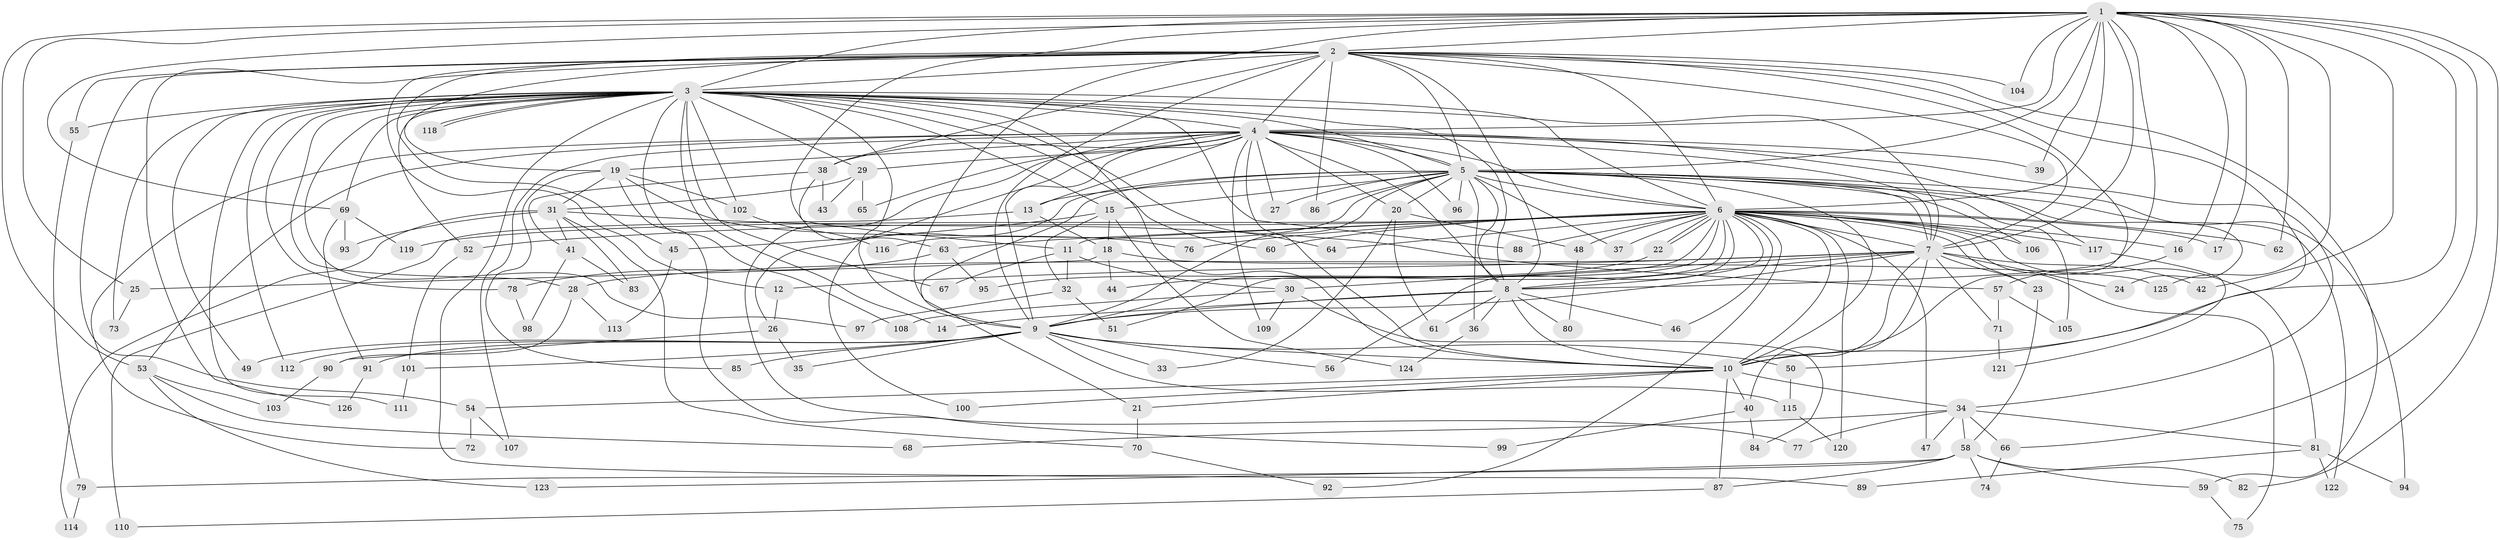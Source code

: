 // coarse degree distribution, {22: 0.015873015873015872, 21: 0.015873015873015872, 23: 0.015873015873015872, 12: 0.031746031746031744, 25: 0.015873015873015872, 14: 0.015873015873015872, 10: 0.031746031746031744, 5: 0.06349206349206349, 3: 0.1746031746031746, 7: 0.047619047619047616, 6: 0.031746031746031744, 2: 0.4126984126984127, 11: 0.015873015873015872, 4: 0.09523809523809523, 8: 0.015873015873015872}
// Generated by graph-tools (version 1.1) at 2025/49/03/04/25 22:49:56]
// undirected, 126 vertices, 277 edges
graph export_dot {
  node [color=gray90,style=filled];
  1;
  2;
  3;
  4;
  5;
  6;
  7;
  8;
  9;
  10;
  11;
  12;
  13;
  14;
  15;
  16;
  17;
  18;
  19;
  20;
  21;
  22;
  23;
  24;
  25;
  26;
  27;
  28;
  29;
  30;
  31;
  32;
  33;
  34;
  35;
  36;
  37;
  38;
  39;
  40;
  41;
  42;
  43;
  44;
  45;
  46;
  47;
  48;
  49;
  50;
  51;
  52;
  53;
  54;
  55;
  56;
  57;
  58;
  59;
  60;
  61;
  62;
  63;
  64;
  65;
  66;
  67;
  68;
  69;
  70;
  71;
  72;
  73;
  74;
  75;
  76;
  77;
  78;
  79;
  80;
  81;
  82;
  83;
  84;
  85;
  86;
  87;
  88;
  89;
  90;
  91;
  92;
  93;
  94;
  95;
  96;
  97;
  98;
  99;
  100;
  101;
  102;
  103;
  104;
  105;
  106;
  107;
  108;
  109;
  110;
  111;
  112;
  113;
  114;
  115;
  116;
  117;
  118;
  119;
  120;
  121;
  122;
  123;
  124;
  125;
  126;
  1 -- 2;
  1 -- 3;
  1 -- 4;
  1 -- 5;
  1 -- 6;
  1 -- 7;
  1 -- 8;
  1 -- 9;
  1 -- 10;
  1 -- 11;
  1 -- 16;
  1 -- 17;
  1 -- 25;
  1 -- 39;
  1 -- 42;
  1 -- 53;
  1 -- 62;
  1 -- 66;
  1 -- 69;
  1 -- 82;
  1 -- 104;
  1 -- 125;
  2 -- 3;
  2 -- 4;
  2 -- 5;
  2 -- 6;
  2 -- 7;
  2 -- 8;
  2 -- 9;
  2 -- 10;
  2 -- 12;
  2 -- 19;
  2 -- 38;
  2 -- 45;
  2 -- 50;
  2 -- 54;
  2 -- 55;
  2 -- 59;
  2 -- 86;
  2 -- 104;
  2 -- 126;
  3 -- 4;
  3 -- 5;
  3 -- 6;
  3 -- 7;
  3 -- 8;
  3 -- 9;
  3 -- 10;
  3 -- 14;
  3 -- 15;
  3 -- 28;
  3 -- 29;
  3 -- 49;
  3 -- 52;
  3 -- 55;
  3 -- 60;
  3 -- 64;
  3 -- 67;
  3 -- 69;
  3 -- 73;
  3 -- 78;
  3 -- 88;
  3 -- 89;
  3 -- 97;
  3 -- 102;
  3 -- 108;
  3 -- 111;
  3 -- 112;
  3 -- 118;
  3 -- 118;
  4 -- 5;
  4 -- 6;
  4 -- 7;
  4 -- 8;
  4 -- 9;
  4 -- 10;
  4 -- 13;
  4 -- 19;
  4 -- 20;
  4 -- 27;
  4 -- 29;
  4 -- 34;
  4 -- 38;
  4 -- 39;
  4 -- 53;
  4 -- 65;
  4 -- 72;
  4 -- 96;
  4 -- 99;
  4 -- 100;
  4 -- 107;
  4 -- 109;
  4 -- 117;
  5 -- 6;
  5 -- 7;
  5 -- 8;
  5 -- 9;
  5 -- 10;
  5 -- 13;
  5 -- 15;
  5 -- 20;
  5 -- 21;
  5 -- 24;
  5 -- 26;
  5 -- 27;
  5 -- 36;
  5 -- 37;
  5 -- 86;
  5 -- 94;
  5 -- 96;
  5 -- 105;
  5 -- 106;
  5 -- 116;
  5 -- 122;
  6 -- 7;
  6 -- 8;
  6 -- 9;
  6 -- 10;
  6 -- 11;
  6 -- 16;
  6 -- 17;
  6 -- 22;
  6 -- 22;
  6 -- 23;
  6 -- 37;
  6 -- 44;
  6 -- 46;
  6 -- 47;
  6 -- 48;
  6 -- 51;
  6 -- 52;
  6 -- 56;
  6 -- 60;
  6 -- 62;
  6 -- 63;
  6 -- 64;
  6 -- 75;
  6 -- 76;
  6 -- 81;
  6 -- 88;
  6 -- 92;
  6 -- 106;
  6 -- 117;
  6 -- 119;
  6 -- 120;
  7 -- 8;
  7 -- 9;
  7 -- 10;
  7 -- 12;
  7 -- 23;
  7 -- 24;
  7 -- 28;
  7 -- 30;
  7 -- 40;
  7 -- 42;
  7 -- 71;
  8 -- 9;
  8 -- 10;
  8 -- 14;
  8 -- 36;
  8 -- 46;
  8 -- 61;
  8 -- 80;
  9 -- 10;
  9 -- 33;
  9 -- 35;
  9 -- 49;
  9 -- 50;
  9 -- 56;
  9 -- 85;
  9 -- 91;
  9 -- 101;
  9 -- 112;
  9 -- 115;
  10 -- 21;
  10 -- 34;
  10 -- 40;
  10 -- 54;
  10 -- 87;
  10 -- 100;
  11 -- 30;
  11 -- 32;
  11 -- 67;
  12 -- 26;
  13 -- 18;
  13 -- 110;
  15 -- 18;
  15 -- 32;
  15 -- 45;
  15 -- 124;
  16 -- 57;
  18 -- 25;
  18 -- 44;
  18 -- 125;
  19 -- 31;
  19 -- 76;
  19 -- 77;
  19 -- 85;
  19 -- 102;
  20 -- 33;
  20 -- 48;
  20 -- 61;
  21 -- 70;
  22 -- 95;
  23 -- 58;
  25 -- 73;
  26 -- 35;
  26 -- 90;
  28 -- 90;
  28 -- 113;
  29 -- 31;
  29 -- 43;
  29 -- 65;
  30 -- 84;
  30 -- 108;
  30 -- 109;
  31 -- 41;
  31 -- 57;
  31 -- 70;
  31 -- 83;
  31 -- 93;
  31 -- 114;
  32 -- 51;
  32 -- 97;
  34 -- 47;
  34 -- 58;
  34 -- 66;
  34 -- 68;
  34 -- 77;
  34 -- 81;
  36 -- 124;
  38 -- 41;
  38 -- 43;
  38 -- 63;
  40 -- 84;
  40 -- 99;
  41 -- 83;
  41 -- 98;
  45 -- 113;
  48 -- 80;
  50 -- 115;
  52 -- 101;
  53 -- 68;
  53 -- 103;
  53 -- 123;
  54 -- 72;
  54 -- 107;
  55 -- 79;
  57 -- 71;
  57 -- 105;
  58 -- 59;
  58 -- 74;
  58 -- 79;
  58 -- 82;
  58 -- 87;
  58 -- 123;
  59 -- 75;
  63 -- 78;
  63 -- 95;
  66 -- 74;
  69 -- 91;
  69 -- 93;
  69 -- 119;
  70 -- 92;
  71 -- 121;
  78 -- 98;
  79 -- 114;
  81 -- 89;
  81 -- 94;
  81 -- 122;
  87 -- 110;
  90 -- 103;
  91 -- 126;
  101 -- 111;
  102 -- 116;
  115 -- 120;
  117 -- 121;
}
